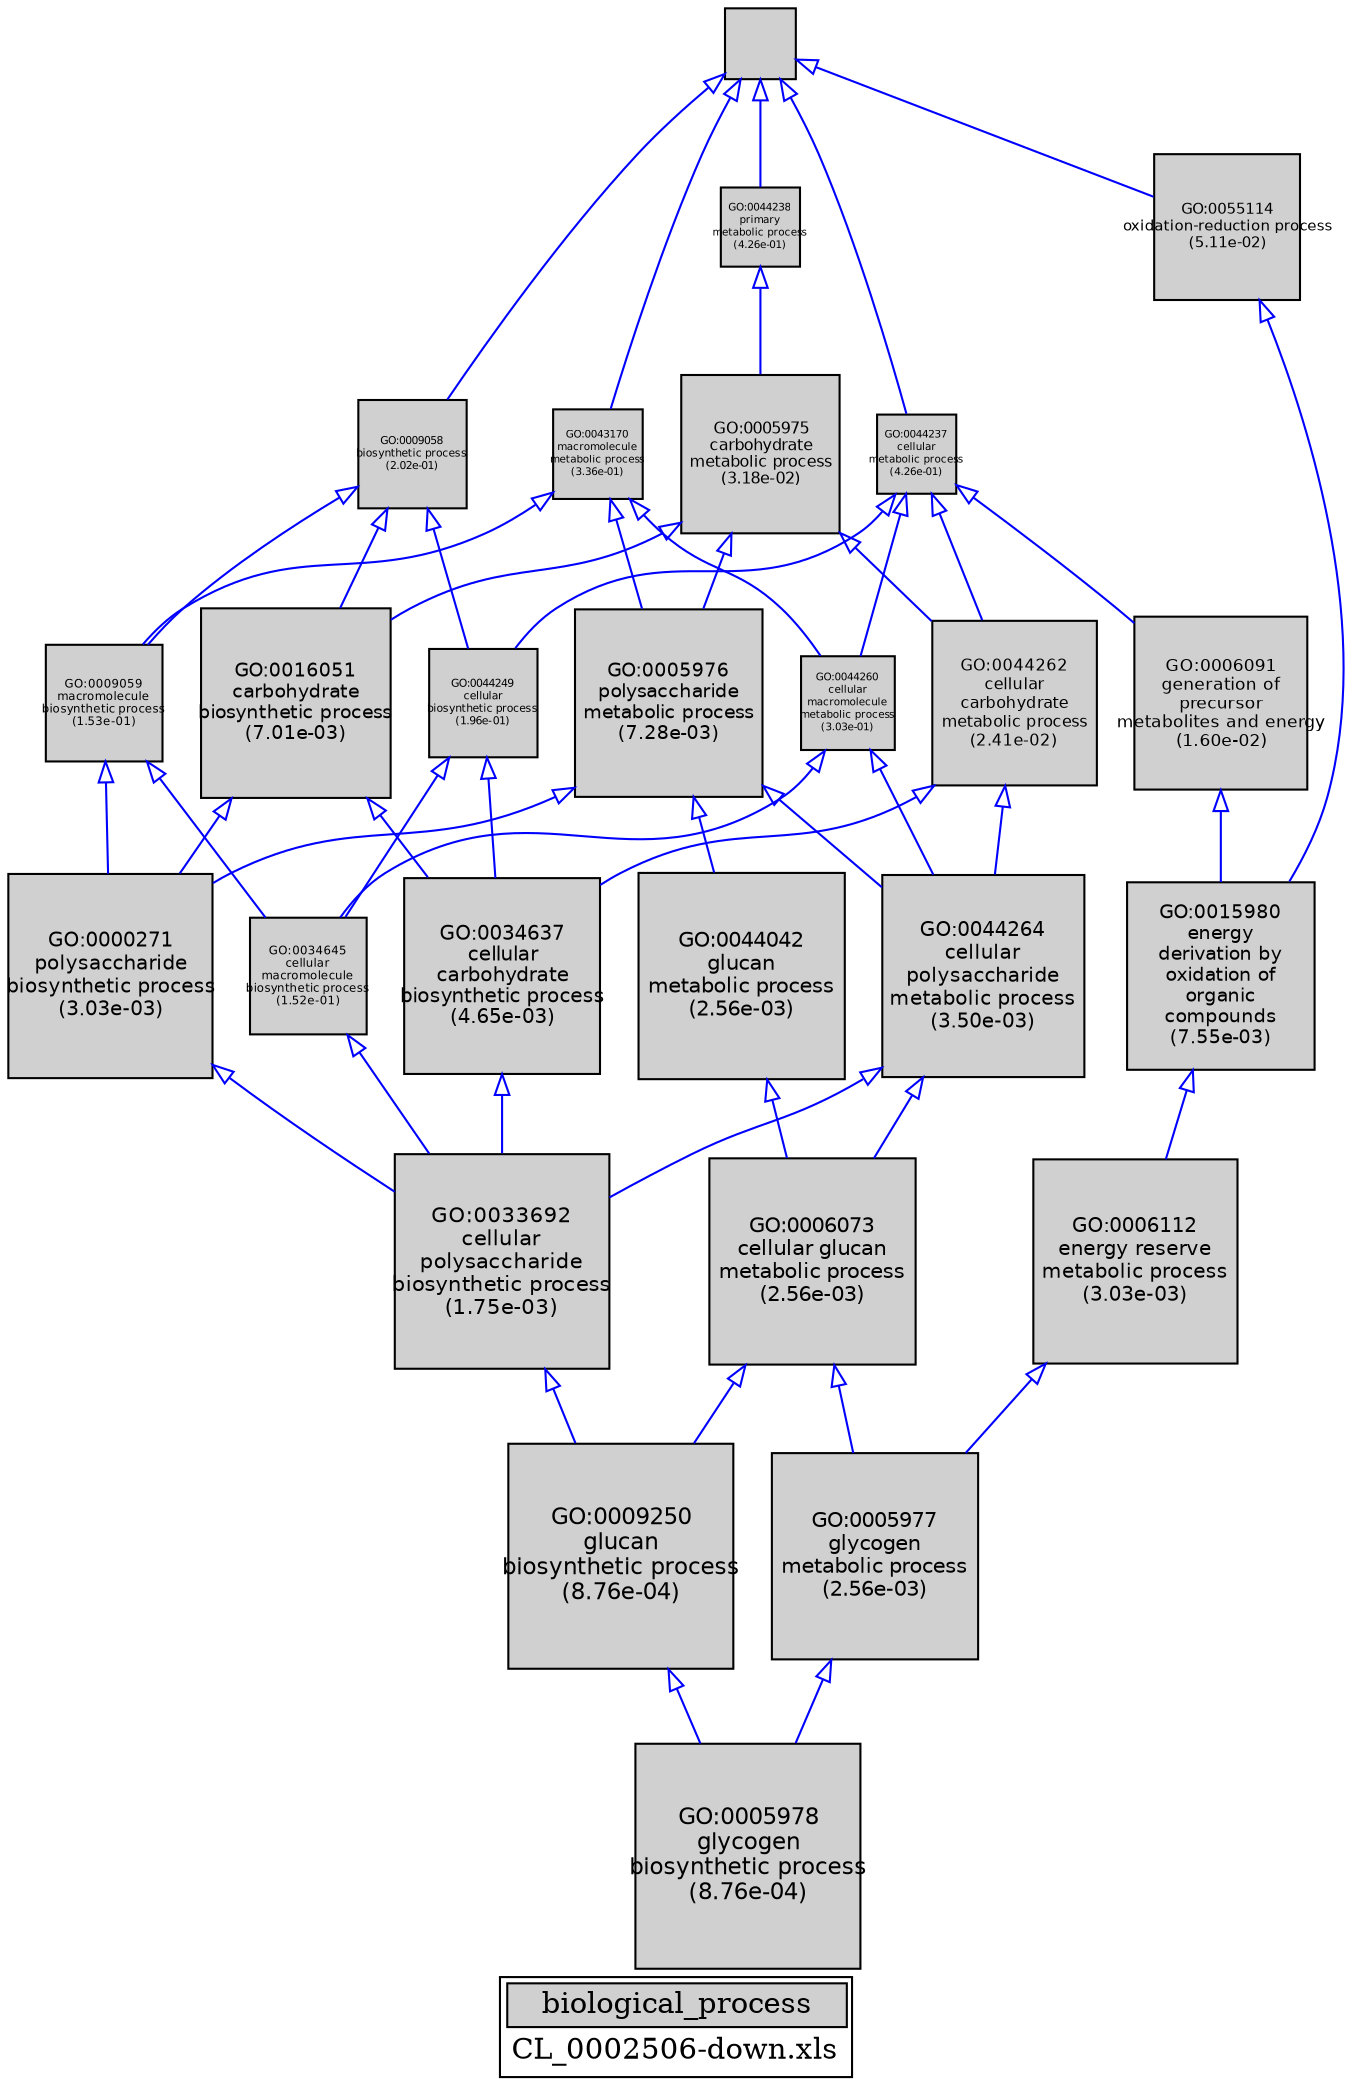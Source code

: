 digraph "biological_process" {
graph [ bgcolor = "#FFFFFF", label = <<TABLE COLOR="black" BGCOLOR="white"><TR><TD COLSPAN="2" BGCOLOR="#D0D0D0"><FONT COLOR="black">biological_process</FONT></TD></TR><TR><TD BORDER="0">CL_0002506-down.xls</TD></TR></TABLE>> ];
node [ fontname = "Helvetica" ];

subgraph "nodes" {

node [ style = "filled", fixedsize = "true", width = 1, shape = "box", fontsize = 9, fillcolor = "#D0D0D0", fontcolor = "black", color = "black" ];

"GO:0009058" [ URL = "#GO:0009058", label = <<TABLE BORDER="0"><TR><TD>GO:0009058<BR/>biosynthetic process<BR/>(2.02e-01)</TD></TR></TABLE>>, width = 0.719871555121, shape = "box", fontsize = 5.18307519687, height = 0.719871555121 ];
"GO:0008152" [ URL = "#GO:0008152", label = "", width = 0.467717317598, shape = "box", height = 0.467717317598 ];
"GO:0043170" [ URL = "#GO:0043170", label = <<TABLE BORDER="0"><TR><TD>GO:0043170<BR/>macromolecule<BR/>metabolic process<BR/>(3.36e-01)</TD></TR></TABLE>>, width = 0.597491161991, shape = "box", fontsize = 5.0, height = 0.597491161991 ];
"GO:0006073" [ URL = "#GO:0006073", label = <<TABLE BORDER="0"><TR><TD>GO:0006073<BR/>cellular glucan<BR/>metabolic process<BR/>(2.56e-03)</TD></TR></TABLE>>, width = 1.38155938886, shape = "box", fontsize = 9.94722759982, height = 1.38155938886 ];
"GO:0000271" [ URL = "#GO:0000271", label = <<TABLE BORDER="0"><TR><TD>GO:0000271<BR/>polysaccharide<BR/>biosynthetic process<BR/>(3.03e-03)</TD></TR></TABLE>>, width = 1.36195055374, shape = "box", fontsize = 9.80604398691, height = 1.36195055374 ];
"GO:0015980" [ URL = "#GO:0015980", label = <<TABLE BORDER="0"><TR><TD>GO:0015980<BR/>energy<BR/>derivation by<BR/>oxidation of<BR/>organic<BR/>compounds<BR/>(7.55e-03)</TD></TR></TABLE>>, width = 1.25091144573, shape = "box", fontsize = 9.00656240927, height = 1.25091144573 ];
"GO:0044262" [ URL = "#GO:0044262", label = <<TABLE BORDER="0"><TR><TD>GO:0044262<BR/>cellular<BR/>carbohydrate<BR/>metabolic process<BR/>(2.41e-02)</TD></TR></TABLE>>, width = 1.09358639342, shape = "box", fontsize = 7.87382203263, height = 1.09358639342 ];
"GO:0055114" [ URL = "#GO:0055114", label = <<TABLE BORDER="0"><TR><TD>GO:0055114<BR/>oxidation-reduction process<BR/>(5.11e-02)</TD></TR></TABLE>>, width = 0.977935004537, shape = "box", fontsize = 7.04113203266, height = 0.977935004537 ];
"GO:0034637" [ URL = "#GO:0034637", label = <<TABLE BORDER="0"><TR><TD>GO:0034637<BR/>cellular<BR/>carbohydrate<BR/>biosynthetic process<BR/>(4.65e-03)</TD></TR></TABLE>>, width = 1.31106992429, shape = "box", fontsize = 9.43970345491, height = 1.31106992429 ];
"GO:0009059" [ URL = "#GO:0009059", label = <<TABLE BORDER="0"><TR><TD>GO:0009059<BR/>macromolecule<BR/>biosynthetic process<BR/>(1.53e-01)</TD></TR></TABLE>>, width = 0.778972584553, shape = "box", fontsize = 5.60860260878, height = 0.778972584553 ];
"GO:0044042" [ URL = "#GO:0044042", label = <<TABLE BORDER="0"><TR><TD>GO:0044042<BR/>glucan<BR/>metabolic process<BR/>(2.56e-03)</TD></TR></TABLE>>, width = 1.38155938886, shape = "box", fontsize = 9.94722759982, height = 1.38155938886 ];
"GO:0044237" [ URL = "#GO:0044237", label = <<TABLE BORDER="0"><TR><TD>GO:0044237<BR/>cellular<BR/>metabolic process<BR/>(4.26e-01)</TD></TR></TABLE>>, width = 0.530716647243, shape = "box", fontsize = 5.0, height = 0.530716647243 ];
"GO:0034645" [ URL = "#GO:0034645", label = <<TABLE BORDER="0"><TR><TD>GO:0034645<BR/>cellular<BR/>macromolecule<BR/>biosynthetic process<BR/>(1.52e-01)</TD></TR></TABLE>>, width = 0.780955537827, shape = "box", fontsize = 5.62287987235, height = 0.780955537827 ];
"GO:0005975" [ URL = "#GO:0005975", label = <<TABLE BORDER="0"><TR><TD>GO:0005975<BR/>carbohydrate<BR/>metabolic process<BR/>(3.18e-02)</TD></TR></TABLE>>, width = 1.0521791941, shape = "box", fontsize = 7.57569019752, height = 1.0521791941 ];
"GO:0044238" [ URL = "#GO:0044238", label = <<TABLE BORDER="0"><TR><TD>GO:0044238<BR/>primary<BR/>metabolic process<BR/>(4.26e-01)</TD></TR></TABLE>>, width = 0.530906458971, shape = "box", fontsize = 5.0, height = 0.530906458971 ];
"GO:0005978" [ URL = "#GO:0005978", label = <<TABLE BORDER="0"><TR><TD>GO:0005978<BR/>glycogen<BR/>biosynthetic process<BR/>(8.76e-04)</TD></TR></TABLE>>, width = 1.5, shape = "box", fontsize = 10.8, height = 1.5 ];
"GO:0006112" [ URL = "#GO:0006112", label = <<TABLE BORDER="0"><TR><TD>GO:0006112<BR/>energy reserve<BR/>metabolic process<BR/>(3.03e-03)</TD></TR></TABLE>>, width = 1.36195055374, shape = "box", fontsize = 9.80604398691, height = 1.36195055374 ];
"GO:0009250" [ URL = "#GO:0009250", label = <<TABLE BORDER="0"><TR><TD>GO:0009250<BR/>glucan<BR/>biosynthetic process<BR/>(8.76e-04)</TD></TR></TABLE>>, width = 1.5, shape = "box", fontsize = 10.8, height = 1.5 ];
"GO:0044260" [ URL = "#GO:0044260", label = <<TABLE BORDER="0"><TR><TD>GO:0044260<BR/>cellular<BR/>macromolecule<BR/>metabolic process<BR/>(3.03e-01)</TD></TR></TABLE>>, width = 0.624088102568, shape = "box", fontsize = 5.0, height = 0.624088102568 ];
"GO:0033692" [ URL = "#GO:0033692", label = <<TABLE BORDER="0"><TR><TD>GO:0033692<BR/>cellular<BR/>polysaccharide<BR/>biosynthetic process<BR/>(1.75e-03)</TD></TR></TABLE>>, width = 1.42458874336, shape = "box", fontsize = 10.2570389522, height = 1.42458874336 ];
"GO:0005976" [ URL = "#GO:0005976", label = <<TABLE BORDER="0"><TR><TD>GO:0005976<BR/>polysaccharide<BR/>metabolic process<BR/>(7.28e-03)</TD></TR></TABLE>>, width = 1.25552816476, shape = "box", fontsize = 9.0398027863, height = 1.25552816476 ];
"GO:0005977" [ URL = "#GO:0005977", label = <<TABLE BORDER="0"><TR><TD>GO:0005977<BR/>glycogen<BR/>metabolic process<BR/>(2.56e-03)</TD></TR></TABLE>>, width = 1.38155938886, shape = "box", fontsize = 9.94722759982, height = 1.38155938886 ];
"GO:0044249" [ URL = "#GO:0044249", label = <<TABLE BORDER="0"><TR><TD>GO:0044249<BR/>cellular<BR/>biosynthetic process<BR/>(1.96e-01)</TD></TR></TABLE>>, width = 0.727164527366, shape = "box", fontsize = 5.23558459703, height = 0.727164527366 ];
"GO:0016051" [ URL = "#GO:0016051", label = <<TABLE BORDER="0"><TR><TD>GO:0016051<BR/>carbohydrate<BR/>biosynthetic process<BR/>(7.01e-03)</TD></TR></TABLE>>, width = 1.26030125889, shape = "box", fontsize = 9.07416906402, height = 1.26030125889 ];
"GO:0044264" [ URL = "#GO:0044264", label = <<TABLE BORDER="0"><TR><TD>GO:0044264<BR/>cellular<BR/>polysaccharide<BR/>metabolic process<BR/>(3.50e-03)</TD></TR></TABLE>>, width = 1.34495582658, shape = "box", fontsize = 9.68368195135, height = 1.34495582658 ];
"GO:0006091" [ URL = "#GO:0006091", label = <<TABLE BORDER="0"><TR><TD>GO:0006091<BR/>generation of<BR/>precursor<BR/>metabolites and energy<BR/>(1.60e-02)</TD></TR></TABLE>>, width = 1.15164342945, shape = "box", fontsize = 8.29183269207, height = 1.15164342945 ];
}
subgraph "edges" {


edge [ dir = "back", weight = 1 ];
subgraph "regulates" {


edge [ color = "cyan", arrowtail = "none" ];
subgraph "positive" {


edge [ color = "green", arrowtail = "vee" ];
}
subgraph "negative" {


edge [ color = "red", arrowtail = "tee" ];
}
}
subgraph "part_of" {


edge [ color = "purple", arrowtail = "diamond", weight = 2.5 ];
}
subgraph "is_a" {


edge [ color = "blue", arrowtail = "empty", weight = 5.0 ];
"GO:0005976" -> "GO:0000271";
"GO:0008152" -> "GO:0009058";
"GO:0009058" -> "GO:0009059";
"GO:0008152" -> "GO:0055114";
"GO:0044260" -> "GO:0044264";
"GO:0044260" -> "GO:0034645";
"GO:0005976" -> "GO:0044264";
"GO:0016051" -> "GO:0034637";
"GO:0006112" -> "GO:0005977";
"GO:0006073" -> "GO:0005977";
"GO:0009059" -> "GO:0000271";
"GO:0005975" -> "GO:0005976";
"GO:0008152" -> "GO:0043170";
"GO:0044262" -> "GO:0044264";
"GO:0009058" -> "GO:0016051";
"GO:0008152" -> "GO:0044237";
"GO:0005975" -> "GO:0044262";
"GO:0044249" -> "GO:0034645";
"GO:0044042" -> "GO:0006073";
"GO:0044238" -> "GO:0005975";
"GO:0008152" -> "GO:0044238";
"GO:0006091" -> "GO:0015980";
"GO:0044262" -> "GO:0034637";
"GO:0044264" -> "GO:0006073";
"GO:0055114" -> "GO:0015980";
"GO:0044249" -> "GO:0034637";
"GO:0044237" -> "GO:0006091";
"GO:0009250" -> "GO:0005978";
"GO:0009058" -> "GO:0044249";
"GO:0015980" -> "GO:0006112";
"GO:0033692" -> "GO:0009250";
"GO:0034645" -> "GO:0033692";
"GO:0044237" -> "GO:0044262";
"GO:0000271" -> "GO:0033692";
"GO:0005976" -> "GO:0044042";
"GO:0034637" -> "GO:0033692";
"GO:0009059" -> "GO:0034645";
"GO:0043170" -> "GO:0044260";
"GO:0005977" -> "GO:0005978";
"GO:0044237" -> "GO:0044260";
"GO:0005975" -> "GO:0016051";
"GO:0044237" -> "GO:0044249";
"GO:0016051" -> "GO:0000271";
"GO:0043170" -> "GO:0009059";
"GO:0044264" -> "GO:0033692";
"GO:0006073" -> "GO:0009250";
"GO:0043170" -> "GO:0005976";
}
}
}
